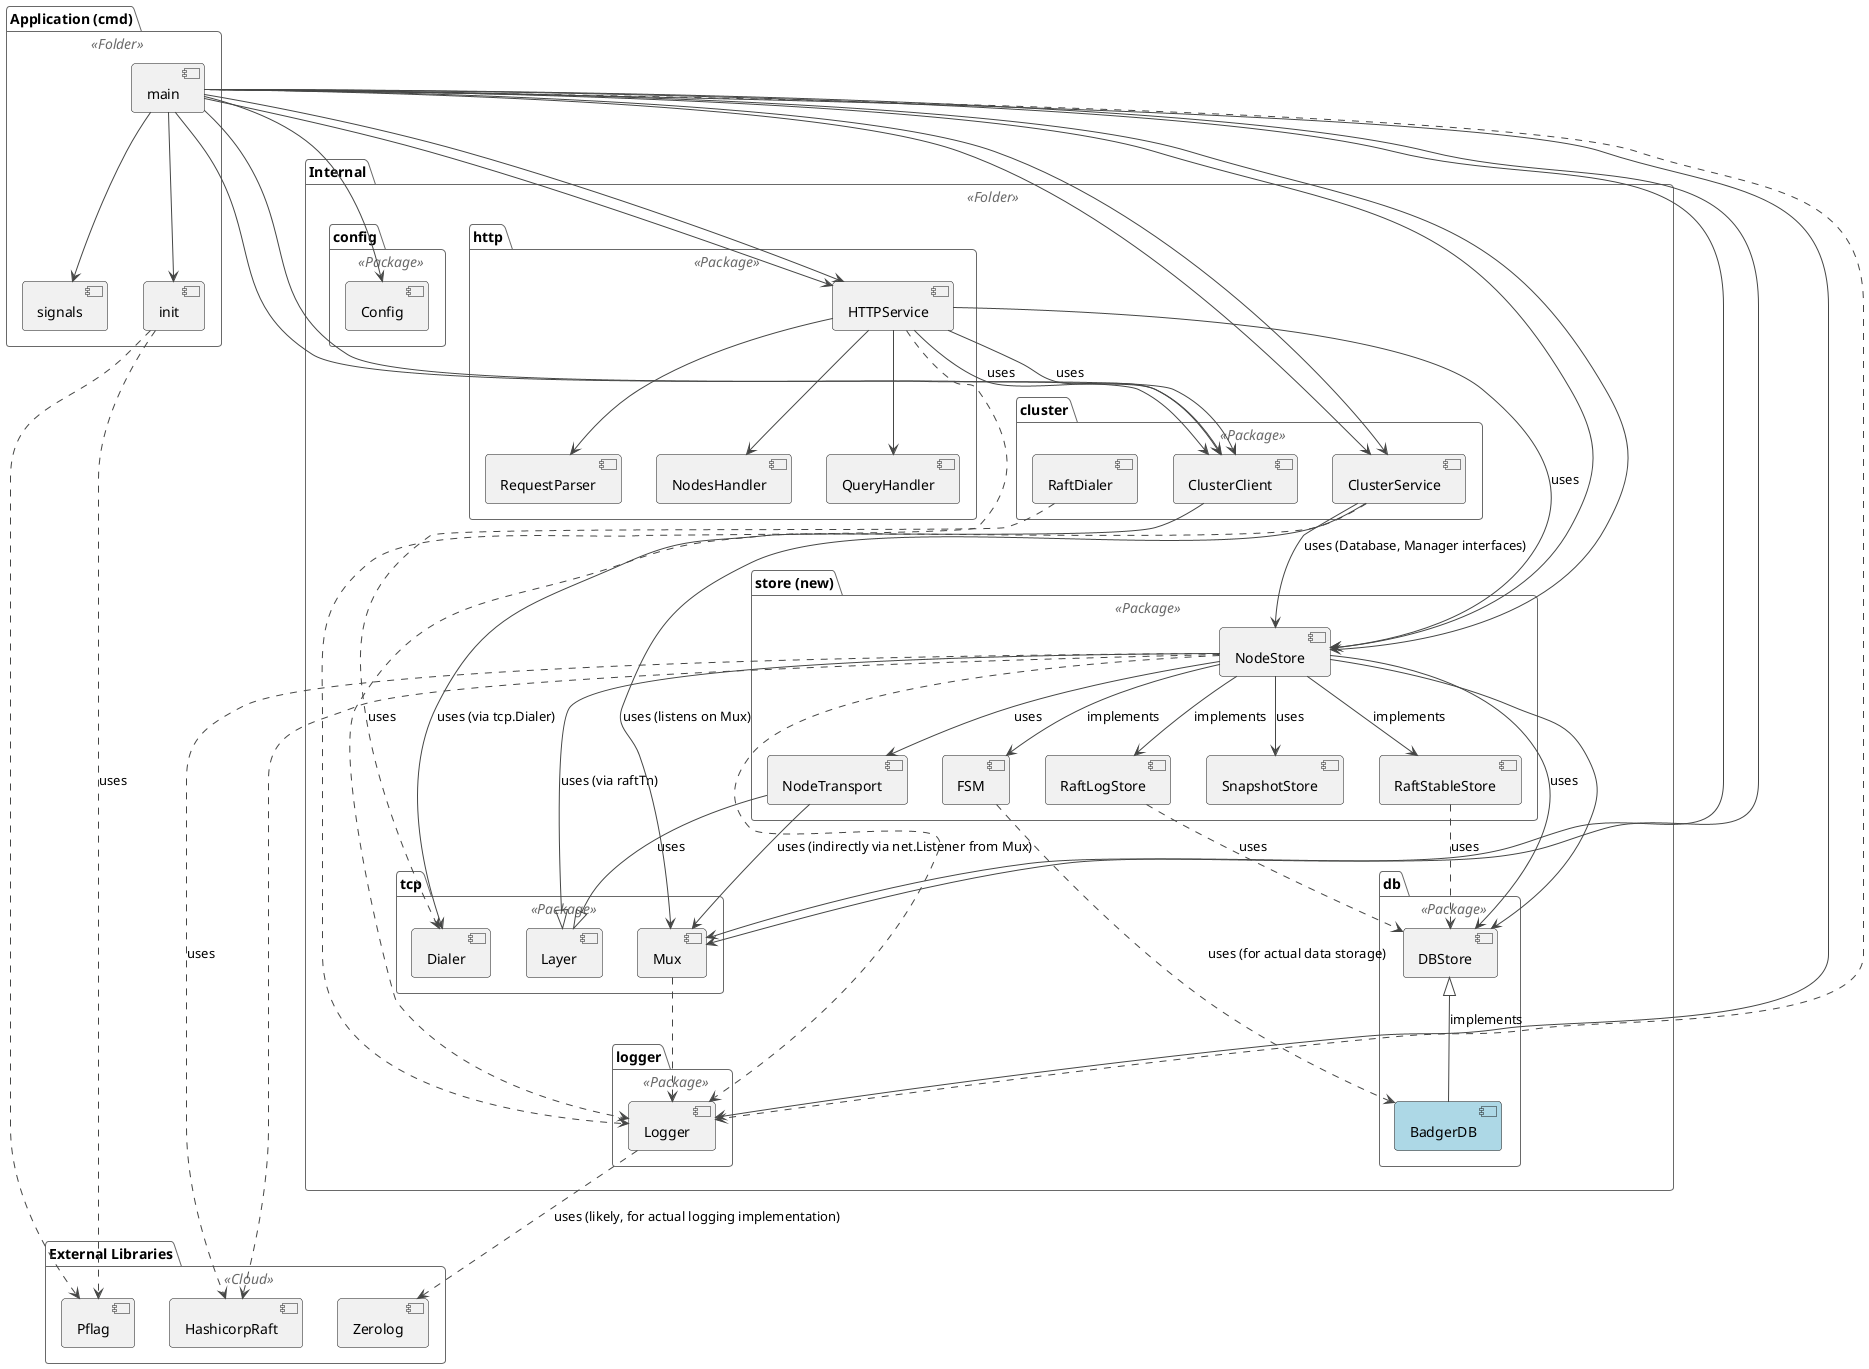 @startuml
!theme vibrant

package "Application (cmd)" <<Folder>> {
  [main] as CmdMain
  [init] as CmdInit
  [signals] as CmdSignals
}

package "Internal" <<Folder>> {
  package "cluster" <<Package>> {
    [ClusterService]
    [ClusterClient]
    [RaftDialer]
  }

  package "config" <<Package>> {
    [Config]
  }

  package "db" <<Package>> {
    [DBStore]
    [BadgerDB] #LightBlue
  }

  package "http" <<Package>> {
    [HTTPService]
    [RequestParser]
    [NodesHandler]
    [QueryHandler]
  }

  package "logger" <<Package>> {
    [Logger]
  }

  package "store (new)" <<Package>> {
    [NodeStore]
    [FSM]
    [RaftLogStore]
    [RaftStableStore]
    [SnapshotStore]
    [NodeTransport]
  }

  package "tcp" <<Package>> {
    [Mux]
    [Layer]
    [Dialer]
  }
}

package "External Libraries" <<Cloud>> {
  [HashicorpRaft]
  [Pflag]
  [Zerolog]
}

' Relationships for cmd package
CmdMain --> CmdInit
CmdMain --> CmdSignals
CmdMain --> Config
CmdMain --> Logger
CmdMain --> Mux
CmdMain --> NodeStore
CmdMain --> ClusterService
CmdMain --> ClusterClient
CmdMain --> HTTPService

' Relationships for internal/config
CmdInit ..> Pflag : uses

' Relationships for internal/logger
CmdMain ..> Logger
NodeStore ..> Logger
HTTPService ..> Logger
ClusterService ..> Logger
Mux ..> Logger

' Relationships for internal/tcp
CmdMain --> Mux
NodeStore --|> Layer : uses (via raftTn)
NodeTransport --|> Layer : uses
NodeTransport --> Mux : uses (indirectly via net.Listener from Mux)
ClusterService --> Mux : uses (listens on Mux)
RaftDialer ..> Dialer : uses

' Relationships for internal/cluster
CmdMain --> ClusterService
CmdMain --> ClusterClient
ClusterService --> NodeStore : uses (Database, Manager interfaces)
ClusterClient --> Dialer : uses (via tcp.Dialer)
HTTPService --> ClusterClient : uses

' Relationships for internal/new/store
CmdMain --> NodeStore
NodeStore --> FSM : implements
NodeStore --> RaftLogStore : implements
NodeStore --> RaftStableStore : implements
NodeStore --> SnapshotStore : uses
NodeStore --> NodeTransport : uses
NodeStore --> DBStore : uses
NodeStore ..> HashicorpRaft : uses
FSM ..> BadgerDB : uses (for actual data storage)
RaftLogStore ..> DBStore : uses
RaftStableStore ..> DBStore : uses

' Relationships for internal/db
NodeStore --> DBStore
DBStore <|-- BadgerDB : implements

' Relationships for internal/http
CmdMain --> HTTPService
HTTPService --> NodeStore : uses
HTTPService --> ClusterClient : uses
HTTPService --> RequestParser
HTTPService --> NodesHandler
HTTPService --> QueryHandler

' External library usage
NodeStore ..> HashicorpRaft
CmdInit ..> Pflag
Logger ..> Zerolog : uses (likely, for actual logging implementation)

@enduml
